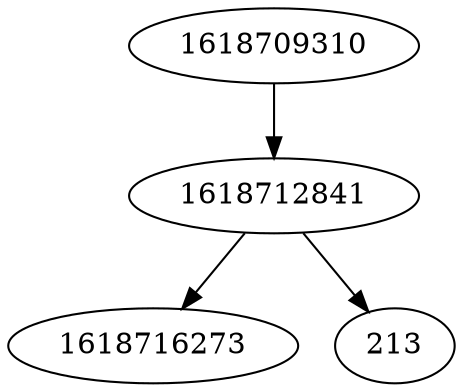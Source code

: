strict digraph  {
1618716273;
1618712841;
213;
1618709310;
1618712841 -> 213;
1618712841 -> 1618716273;
1618709310 -> 1618712841;
}
